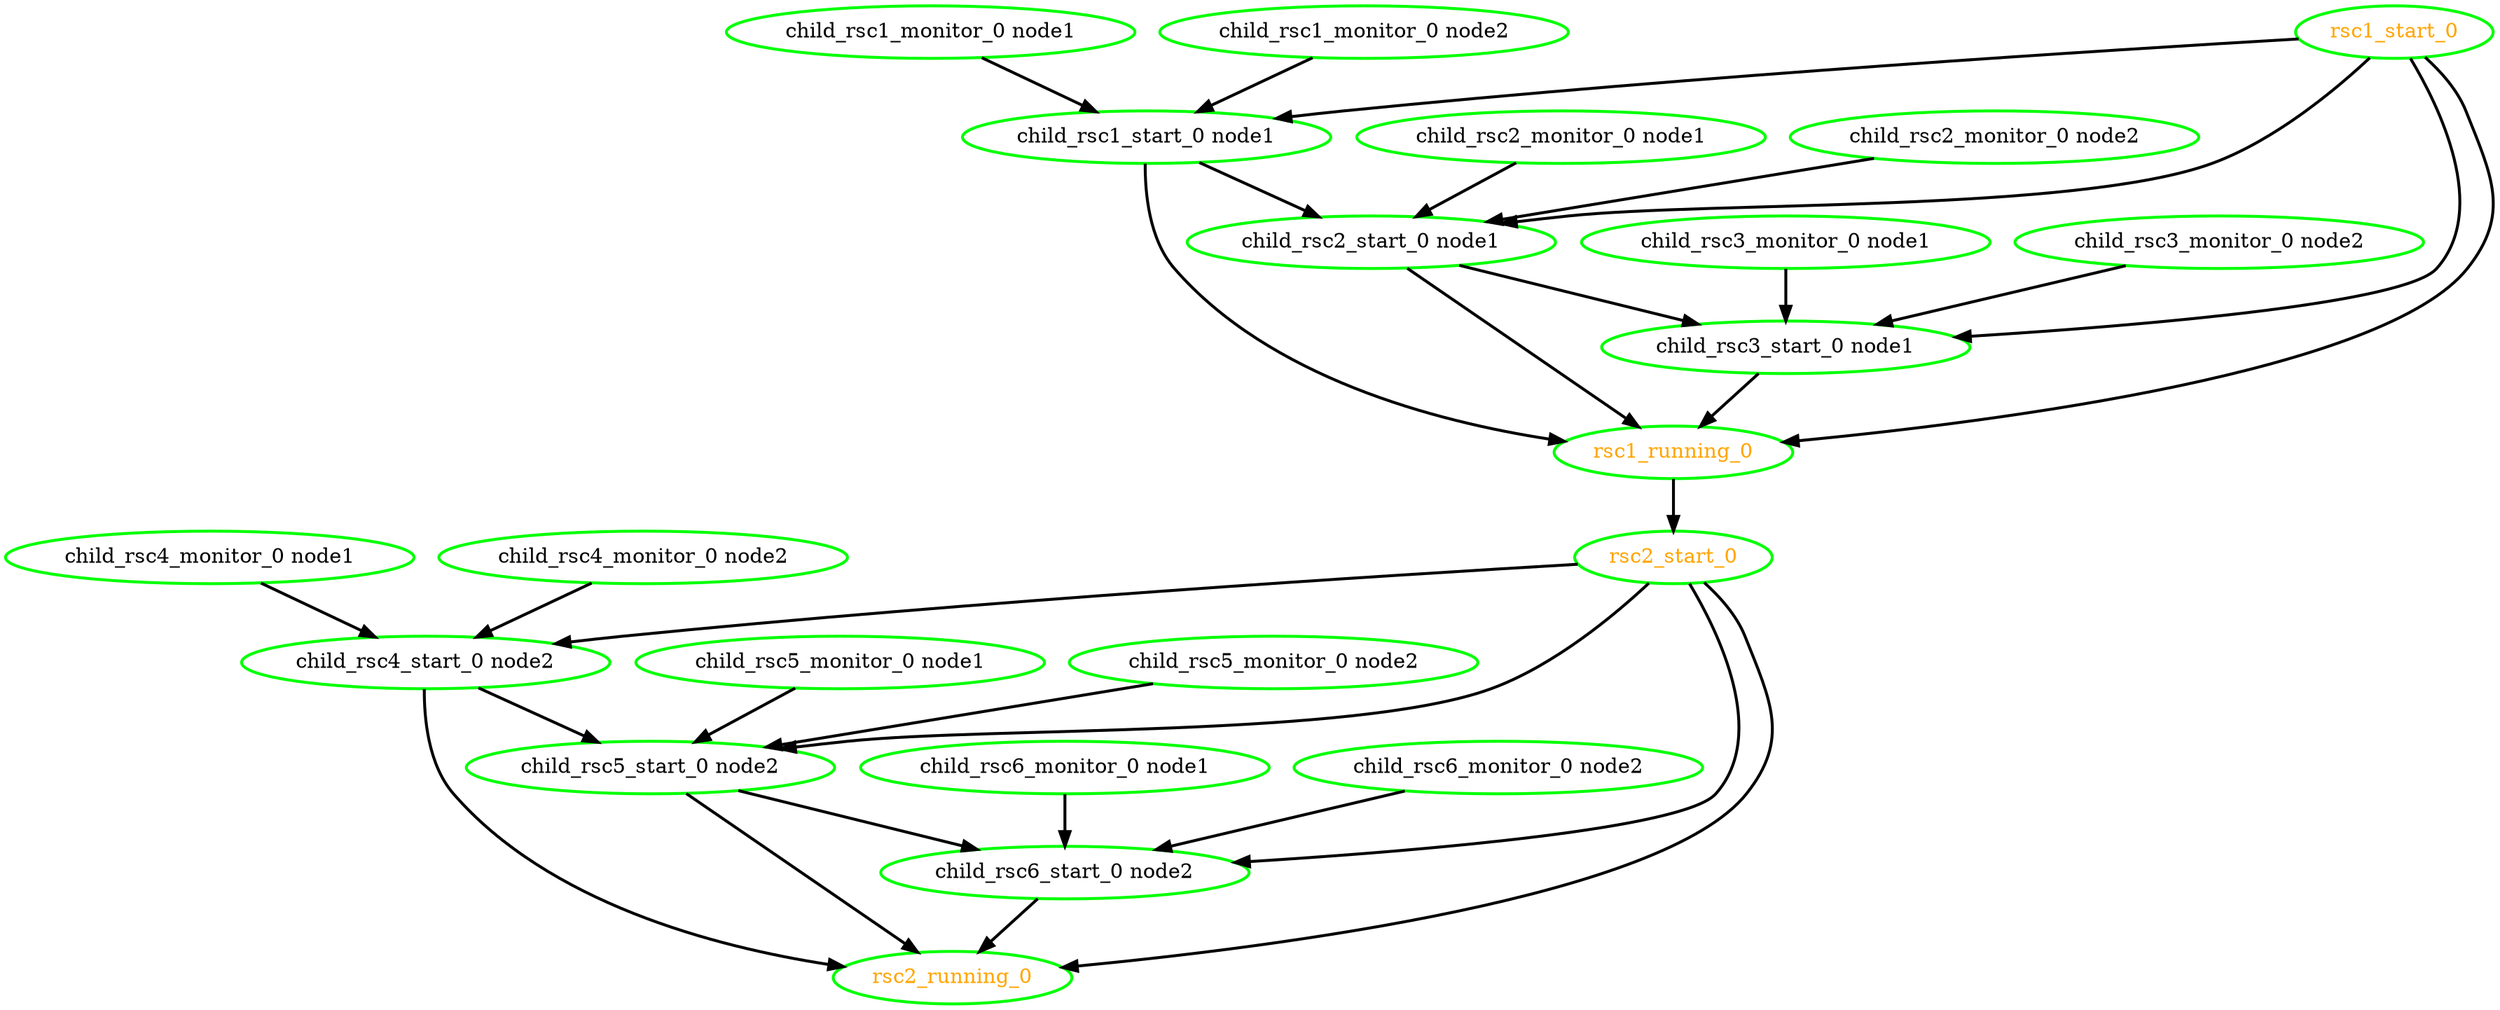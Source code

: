 digraph "g" {
"child_rsc1_monitor_0 node1" -> "child_rsc1_start_0 node1" [ style = bold]
"child_rsc1_monitor_0 node1" [ style=bold color="green" fontcolor="black"]
"child_rsc1_monitor_0 node2" -> "child_rsc1_start_0 node1" [ style = bold]
"child_rsc1_monitor_0 node2" [ style=bold color="green" fontcolor="black"]
"child_rsc1_start_0 node1" -> "child_rsc2_start_0 node1" [ style = bold]
"child_rsc1_start_0 node1" -> "rsc1_running_0" [ style = bold]
"child_rsc1_start_0 node1" [ style=bold color="green" fontcolor="black"]
"child_rsc2_monitor_0 node1" -> "child_rsc2_start_0 node1" [ style = bold]
"child_rsc2_monitor_0 node1" [ style=bold color="green" fontcolor="black"]
"child_rsc2_monitor_0 node2" -> "child_rsc2_start_0 node1" [ style = bold]
"child_rsc2_monitor_0 node2" [ style=bold color="green" fontcolor="black"]
"child_rsc2_start_0 node1" -> "child_rsc3_start_0 node1" [ style = bold]
"child_rsc2_start_0 node1" -> "rsc1_running_0" [ style = bold]
"child_rsc2_start_0 node1" [ style=bold color="green" fontcolor="black"]
"child_rsc3_monitor_0 node1" -> "child_rsc3_start_0 node1" [ style = bold]
"child_rsc3_monitor_0 node1" [ style=bold color="green" fontcolor="black"]
"child_rsc3_monitor_0 node2" -> "child_rsc3_start_0 node1" [ style = bold]
"child_rsc3_monitor_0 node2" [ style=bold color="green" fontcolor="black"]
"child_rsc3_start_0 node1" -> "rsc1_running_0" [ style = bold]
"child_rsc3_start_0 node1" [ style=bold color="green" fontcolor="black"]
"child_rsc4_monitor_0 node1" -> "child_rsc4_start_0 node2" [ style = bold]
"child_rsc4_monitor_0 node1" [ style=bold color="green" fontcolor="black"]
"child_rsc4_monitor_0 node2" -> "child_rsc4_start_0 node2" [ style = bold]
"child_rsc4_monitor_0 node2" [ style=bold color="green" fontcolor="black"]
"child_rsc4_start_0 node2" -> "child_rsc5_start_0 node2" [ style = bold]
"child_rsc4_start_0 node2" -> "rsc2_running_0" [ style = bold]
"child_rsc4_start_0 node2" [ style=bold color="green" fontcolor="black"]
"child_rsc5_monitor_0 node1" -> "child_rsc5_start_0 node2" [ style = bold]
"child_rsc5_monitor_0 node1" [ style=bold color="green" fontcolor="black"]
"child_rsc5_monitor_0 node2" -> "child_rsc5_start_0 node2" [ style = bold]
"child_rsc5_monitor_0 node2" [ style=bold color="green" fontcolor="black"]
"child_rsc5_start_0 node2" -> "child_rsc6_start_0 node2" [ style = bold]
"child_rsc5_start_0 node2" -> "rsc2_running_0" [ style = bold]
"child_rsc5_start_0 node2" [ style=bold color="green" fontcolor="black"]
"child_rsc6_monitor_0 node1" -> "child_rsc6_start_0 node2" [ style = bold]
"child_rsc6_monitor_0 node1" [ style=bold color="green" fontcolor="black"]
"child_rsc6_monitor_0 node2" -> "child_rsc6_start_0 node2" [ style = bold]
"child_rsc6_monitor_0 node2" [ style=bold color="green" fontcolor="black"]
"child_rsc6_start_0 node2" -> "rsc2_running_0" [ style = bold]
"child_rsc6_start_0 node2" [ style=bold color="green" fontcolor="black"]
"rsc1_running_0" -> "rsc2_start_0" [ style = bold]
"rsc1_running_0" [ style=bold color="green" fontcolor="orange"]
"rsc1_start_0" -> "child_rsc1_start_0 node1" [ style = bold]
"rsc1_start_0" -> "child_rsc2_start_0 node1" [ style = bold]
"rsc1_start_0" -> "child_rsc3_start_0 node1" [ style = bold]
"rsc1_start_0" -> "rsc1_running_0" [ style = bold]
"rsc1_start_0" [ style=bold color="green" fontcolor="orange"]
"rsc2_running_0" [ style=bold color="green" fontcolor="orange"]
"rsc2_start_0" -> "child_rsc4_start_0 node2" [ style = bold]
"rsc2_start_0" -> "child_rsc5_start_0 node2" [ style = bold]
"rsc2_start_0" -> "child_rsc6_start_0 node2" [ style = bold]
"rsc2_start_0" -> "rsc2_running_0" [ style = bold]
"rsc2_start_0" [ style=bold color="green" fontcolor="orange"]
}
